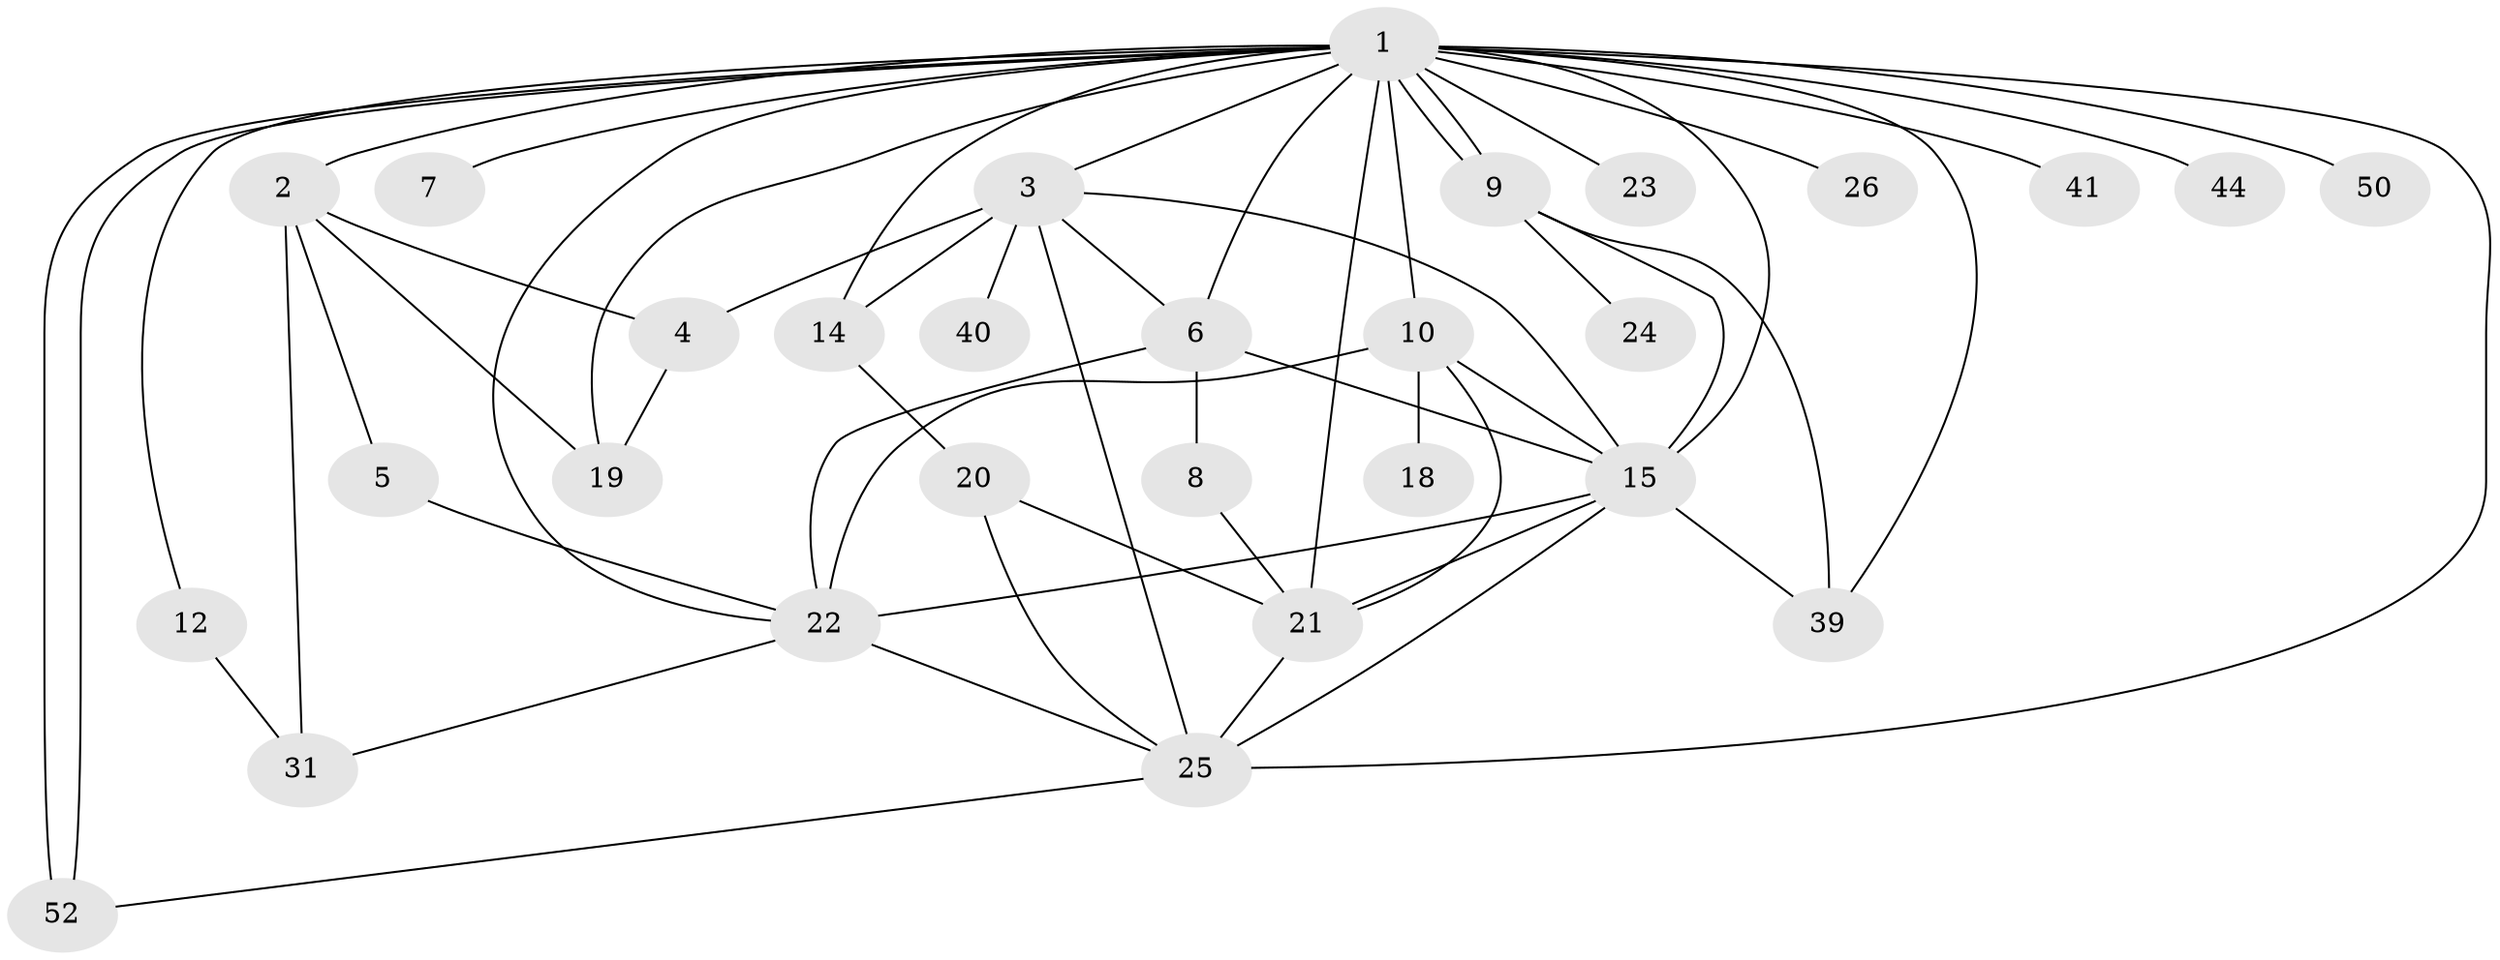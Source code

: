// original degree distribution, {27: 0.01694915254237288, 5: 0.13559322033898305, 11: 0.01694915254237288, 4: 0.05084745762711865, 2: 0.1864406779661017, 6: 0.01694915254237288, 1: 0.3050847457627119, 3: 0.23728813559322035, 9: 0.01694915254237288, 7: 0.01694915254237288}
// Generated by graph-tools (version 1.1) at 2025/18/03/04/25 18:18:11]
// undirected, 29 vertices, 57 edges
graph export_dot {
graph [start="1"]
  node [color=gray90,style=filled];
  1;
  2;
  3 [super="+27+34+59+36"];
  4 [super="+54+33"];
  5;
  6;
  7;
  8 [super="+17"];
  9 [super="+47+11+37"];
  10 [super="+13"];
  12;
  14;
  15 [super="+16+45"];
  18;
  19;
  20;
  21 [super="+49+29"];
  22 [super="+43+28"];
  23;
  24;
  25 [super="+30"];
  26;
  31 [super="+38"];
  39;
  40;
  41;
  44;
  50;
  52 [super="+56"];
  1 -- 2;
  1 -- 3;
  1 -- 6;
  1 -- 7;
  1 -- 9 [weight=2];
  1 -- 9;
  1 -- 10 [weight=2];
  1 -- 12;
  1 -- 14;
  1 -- 19;
  1 -- 21 [weight=2];
  1 -- 23;
  1 -- 25 [weight=2];
  1 -- 26;
  1 -- 39;
  1 -- 41;
  1 -- 44;
  1 -- 50;
  1 -- 52 [weight=2];
  1 -- 52;
  1 -- 22;
  1 -- 15;
  2 -- 5;
  2 -- 19;
  2 -- 31;
  2 -- 4;
  3 -- 4 [weight=2];
  3 -- 6;
  3 -- 14;
  3 -- 15;
  3 -- 40;
  3 -- 25;
  4 -- 19;
  5 -- 22;
  6 -- 8;
  6 -- 15 [weight=2];
  6 -- 22;
  8 -- 21;
  9 -- 39;
  9 -- 24;
  9 -- 15;
  10 -- 18;
  10 -- 22;
  10 -- 21;
  10 -- 15;
  12 -- 31;
  14 -- 20;
  15 -- 21;
  15 -- 22 [weight=2];
  15 -- 39;
  15 -- 25;
  20 -- 21;
  20 -- 25;
  21 -- 25;
  22 -- 25;
  22 -- 31;
  25 -- 52;
}
